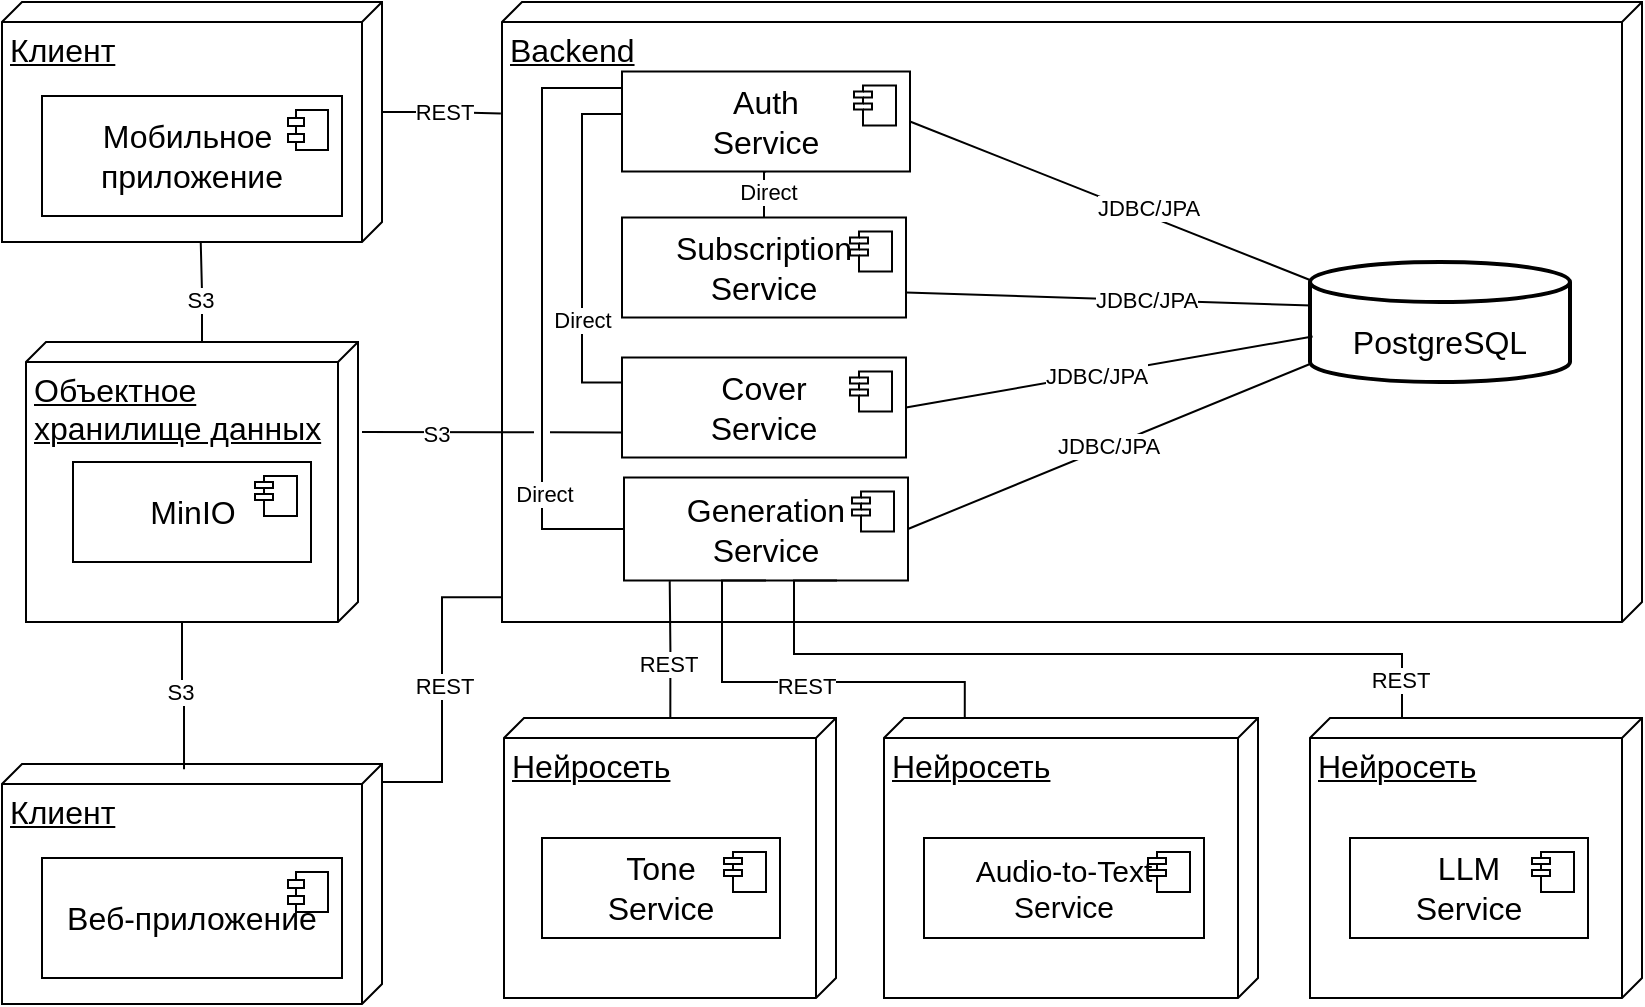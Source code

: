 <mxfile version="26.1.3">
  <diagram name="Страница — 1" id="COlML5Zj0lS9_cHuvuZ6">
    <mxGraphModel dx="2041" dy="658" grid="1" gridSize="10" guides="1" tooltips="1" connect="1" arrows="1" fold="1" page="1" pageScale="1" pageWidth="827" pageHeight="1169" math="0" shadow="0">
      <root>
        <mxCell id="0" />
        <mxCell id="1" parent="0" />
        <mxCell id="iP4qbSGtAkl4iv16UOqa-5" value="&lt;font style=&quot;font-size: 16px;&quot;&gt;Backend&lt;/font&gt;" style="verticalAlign=top;align=left;spacingTop=8;spacingLeft=2;spacingRight=12;shape=cube;size=10;direction=south;fontStyle=4;html=1;whiteSpace=wrap;" parent="1" vertex="1">
          <mxGeometry x="60" y="400" width="570" height="310" as="geometry" />
        </mxCell>
        <mxCell id="iP4qbSGtAkl4iv16UOqa-1" value="&lt;font style=&quot;font-size: 16px;&quot;&gt;Клиент&lt;/font&gt;" style="verticalAlign=top;align=left;spacingTop=8;spacingLeft=2;spacingRight=12;shape=cube;size=10;direction=south;fontStyle=4;html=1;whiteSpace=wrap;" parent="1" vertex="1">
          <mxGeometry x="-190" y="400" width="190" height="120" as="geometry" />
        </mxCell>
        <mxCell id="iP4qbSGtAkl4iv16UOqa-3" value="&lt;font style=&quot;font-size: 16px;&quot;&gt;Клиент&lt;/font&gt;" style="verticalAlign=top;align=left;spacingTop=8;spacingLeft=2;spacingRight=12;shape=cube;size=10;direction=south;fontStyle=4;html=1;whiteSpace=wrap;" parent="1" vertex="1">
          <mxGeometry x="-190" y="781" width="190" height="120" as="geometry" />
        </mxCell>
        <mxCell id="iP4qbSGtAkl4iv16UOqa-7" value="&lt;font style=&quot;font-size: 16px;&quot;&gt;Мобильное&amp;nbsp;&lt;/font&gt;&lt;div&gt;&lt;font style=&quot;font-size: 16px;&quot;&gt;приложение&lt;/font&gt;&lt;br&gt;&lt;/div&gt;" style="html=1;dropTarget=0;whiteSpace=wrap;" parent="1" vertex="1">
          <mxGeometry x="-170" y="447" width="150" height="60" as="geometry" />
        </mxCell>
        <mxCell id="iP4qbSGtAkl4iv16UOqa-8" value="" style="shape=module;jettyWidth=8;jettyHeight=4;" parent="iP4qbSGtAkl4iv16UOqa-7" vertex="1">
          <mxGeometry x="1" width="20" height="20" relative="1" as="geometry">
            <mxPoint x="-27" y="7" as="offset" />
          </mxGeometry>
        </mxCell>
        <mxCell id="iP4qbSGtAkl4iv16UOqa-9" value="&lt;font style=&quot;font-size: 16px;&quot;&gt;Веб-приложение&lt;/font&gt;" style="html=1;dropTarget=0;whiteSpace=wrap;" parent="1" vertex="1">
          <mxGeometry x="-170" y="828" width="150" height="60" as="geometry" />
        </mxCell>
        <mxCell id="iP4qbSGtAkl4iv16UOqa-10" value="" style="shape=module;jettyWidth=8;jettyHeight=4;" parent="iP4qbSGtAkl4iv16UOqa-9" vertex="1">
          <mxGeometry x="1" width="20" height="20" relative="1" as="geometry">
            <mxPoint x="-27" y="7" as="offset" />
          </mxGeometry>
        </mxCell>
        <mxCell id="7cS3-FmnL7YtCNjnJzs7-40" style="edgeStyle=orthogonalEdgeStyle;rounded=0;orthogonalLoop=1;jettySize=auto;html=1;exitX=0;exitY=0.5;exitDx=0;exitDy=0;entryX=0;entryY=0.25;entryDx=0;entryDy=0;endArrow=none;startFill=0;" parent="1" source="iP4qbSGtAkl4iv16UOqa-11" target="iP4qbSGtAkl4iv16UOqa-22" edge="1">
          <mxGeometry relative="1" as="geometry">
            <Array as="points">
              <mxPoint x="100" y="456" />
              <mxPoint x="100" y="590" />
            </Array>
          </mxGeometry>
        </mxCell>
        <mxCell id="7cS3-FmnL7YtCNjnJzs7-44" value="Direct" style="edgeLabel;html=1;align=center;verticalAlign=middle;resizable=0;points=[];" parent="7cS3-FmnL7YtCNjnJzs7-40" vertex="1" connectable="0">
          <mxGeometry x="0.416" relative="1" as="geometry">
            <mxPoint as="offset" />
          </mxGeometry>
        </mxCell>
        <mxCell id="7cS3-FmnL7YtCNjnJzs7-41" style="edgeStyle=orthogonalEdgeStyle;rounded=0;orthogonalLoop=1;jettySize=auto;html=1;exitX=0;exitY=0.25;exitDx=0;exitDy=0;entryX=0;entryY=0.5;entryDx=0;entryDy=0;endArrow=none;startFill=0;" parent="1" source="iP4qbSGtAkl4iv16UOqa-11" target="iP4qbSGtAkl4iv16UOqa-36" edge="1">
          <mxGeometry relative="1" as="geometry">
            <Array as="points">
              <mxPoint x="80" y="443" />
              <mxPoint x="80" y="664" />
            </Array>
          </mxGeometry>
        </mxCell>
        <mxCell id="7cS3-FmnL7YtCNjnJzs7-45" value="Direct" style="edgeLabel;html=1;align=center;verticalAlign=middle;resizable=0;points=[];" parent="7cS3-FmnL7YtCNjnJzs7-41" vertex="1" connectable="0">
          <mxGeometry x="0.521" y="1" relative="1" as="geometry">
            <mxPoint y="14" as="offset" />
          </mxGeometry>
        </mxCell>
        <mxCell id="7cS3-FmnL7YtCNjnJzs7-42" style="edgeStyle=orthogonalEdgeStyle;rounded=0;orthogonalLoop=1;jettySize=auto;html=1;exitX=0.5;exitY=1;exitDx=0;exitDy=0;entryX=0.5;entryY=0;entryDx=0;entryDy=0;endArrow=none;startFill=0;" parent="1" source="iP4qbSGtAkl4iv16UOqa-11" target="iP4qbSGtAkl4iv16UOqa-30" edge="1">
          <mxGeometry relative="1" as="geometry" />
        </mxCell>
        <mxCell id="7cS3-FmnL7YtCNjnJzs7-43" value="Direct" style="edgeLabel;html=1;align=center;verticalAlign=middle;resizable=0;points=[];" parent="7cS3-FmnL7YtCNjnJzs7-42" vertex="1" connectable="0">
          <mxGeometry x="-0.102" y="2" relative="1" as="geometry">
            <mxPoint as="offset" />
          </mxGeometry>
        </mxCell>
        <mxCell id="iP4qbSGtAkl4iv16UOqa-11" value="&lt;div&gt;&lt;font style=&quot;font-size: 16px;&quot;&gt;Auth&lt;br&gt;Service&lt;/font&gt;&lt;/div&gt;" style="html=1;dropTarget=0;whiteSpace=wrap;" parent="1" vertex="1">
          <mxGeometry x="120" y="434.75" width="144" height="50" as="geometry" />
        </mxCell>
        <mxCell id="iP4qbSGtAkl4iv16UOqa-12" value="" style="shape=module;jettyWidth=9;jettyHeight=3;labelBorderColor=default;" parent="iP4qbSGtAkl4iv16UOqa-11" vertex="1">
          <mxGeometry x="1" width="21" height="20" relative="1" as="geometry">
            <mxPoint x="-28" y="7" as="offset" />
          </mxGeometry>
        </mxCell>
        <mxCell id="iP4qbSGtAkl4iv16UOqa-22" value="&lt;div&gt;&lt;font style=&quot;font-size: 16px;&quot;&gt;Cover&lt;br&gt;Service&lt;/font&gt;&lt;/div&gt;" style="html=1;dropTarget=0;whiteSpace=wrap;" parent="1" vertex="1">
          <mxGeometry x="120" y="577.75" width="142" height="50" as="geometry" />
        </mxCell>
        <mxCell id="iP4qbSGtAkl4iv16UOqa-23" value="" style="shape=module;jettyWidth=9;jettyHeight=3;" parent="iP4qbSGtAkl4iv16UOqa-22" vertex="1">
          <mxGeometry x="1" width="21" height="20" relative="1" as="geometry">
            <mxPoint x="-28" y="7" as="offset" />
          </mxGeometry>
        </mxCell>
        <mxCell id="iP4qbSGtAkl4iv16UOqa-30" value="&lt;div&gt;&lt;font style=&quot;font-size: 16px;&quot;&gt;Subscription&lt;br&gt;Service&lt;/font&gt;&lt;/div&gt;" style="html=1;dropTarget=0;whiteSpace=wrap;" parent="1" vertex="1">
          <mxGeometry x="120" y="507.75" width="142" height="50" as="geometry" />
        </mxCell>
        <mxCell id="iP4qbSGtAkl4iv16UOqa-31" value="" style="shape=module;jettyWidth=9;jettyHeight=3;" parent="iP4qbSGtAkl4iv16UOqa-30" vertex="1">
          <mxGeometry x="1" width="21" height="20" relative="1" as="geometry">
            <mxPoint x="-28" y="7" as="offset" />
          </mxGeometry>
        </mxCell>
        <mxCell id="iP4qbSGtAkl4iv16UOqa-36" value="&lt;div&gt;&lt;font style=&quot;font-size: 16px;&quot;&gt;Generation&lt;br&gt;Service&lt;/font&gt;&lt;/div&gt;" style="html=1;dropTarget=0;whiteSpace=wrap;align=center;" parent="1" vertex="1">
          <mxGeometry x="121" y="637.75" width="142" height="51.5" as="geometry" />
        </mxCell>
        <mxCell id="iP4qbSGtAkl4iv16UOqa-37" value="" style="shape=module;jettyWidth=9;jettyHeight=3;" parent="iP4qbSGtAkl4iv16UOqa-36" vertex="1">
          <mxGeometry x="1" width="21" height="20" relative="1" as="geometry">
            <mxPoint x="-28" y="7" as="offset" />
          </mxGeometry>
        </mxCell>
        <mxCell id="7cS3-FmnL7YtCNjnJzs7-7" style="edgeStyle=orthogonalEdgeStyle;rounded=0;orthogonalLoop=1;jettySize=auto;html=1;endArrow=none;startFill=0;entryX=0;entryY=0.75;entryDx=0;entryDy=0;jumpStyle=gap;jumpSize=8;" parent="1" target="iP4qbSGtAkl4iv16UOqa-22" edge="1">
          <mxGeometry relative="1" as="geometry">
            <mxPoint x="-10" y="615" as="sourcePoint" />
            <mxPoint x="60" y="600" as="targetPoint" />
          </mxGeometry>
        </mxCell>
        <mxCell id="7cS3-FmnL7YtCNjnJzs7-8" value="S3" style="edgeLabel;html=1;align=center;verticalAlign=middle;resizable=0;points=[];" parent="7cS3-FmnL7YtCNjnJzs7-7" vertex="1" connectable="0">
          <mxGeometry x="-0.434" relative="1" as="geometry">
            <mxPoint as="offset" />
          </mxGeometry>
        </mxCell>
        <mxCell id="iP4qbSGtAkl4iv16UOqa-44" value="&lt;font style=&quot;font-size: 16px;&quot;&gt;Объектное хранилище данных&lt;/font&gt;" style="verticalAlign=top;align=left;spacingTop=8;spacingLeft=2;spacingRight=12;shape=cube;size=10;direction=south;fontStyle=4;html=1;whiteSpace=wrap;" parent="1" vertex="1">
          <mxGeometry x="-178" y="570" width="166" height="140" as="geometry" />
        </mxCell>
        <mxCell id="iP4qbSGtAkl4iv16UOqa-45" value="&lt;div&gt;&lt;font style=&quot;font-size: 16px;&quot;&gt;MinIO&lt;/font&gt;&lt;/div&gt;" style="html=1;dropTarget=0;whiteSpace=wrap;" parent="1" vertex="1">
          <mxGeometry x="-154.5" y="630" width="119" height="50" as="geometry" />
        </mxCell>
        <mxCell id="iP4qbSGtAkl4iv16UOqa-46" value="" style="shape=module;jettyWidth=9;jettyHeight=3;" parent="iP4qbSGtAkl4iv16UOqa-45" vertex="1">
          <mxGeometry x="1" width="21" height="20" relative="1" as="geometry">
            <mxPoint x="-28" y="7" as="offset" />
          </mxGeometry>
        </mxCell>
        <mxCell id="7cS3-FmnL7YtCNjnJzs7-22" style="edgeStyle=orthogonalEdgeStyle;rounded=0;orthogonalLoop=1;jettySize=auto;html=1;entryX=0.161;entryY=1.006;entryDx=0;entryDy=0;entryPerimeter=0;endArrow=none;startFill=0;exitX=0.003;exitY=0.499;exitDx=0;exitDy=0;exitPerimeter=0;" parent="1" source="iP4qbSGtAkl4iv16UOqa-47" target="iP4qbSGtAkl4iv16UOqa-36" edge="1">
          <mxGeometry relative="1" as="geometry">
            <mxPoint x="144" y="750" as="sourcePoint" />
          </mxGeometry>
        </mxCell>
        <mxCell id="7cS3-FmnL7YtCNjnJzs7-27" value="REST" style="edgeLabel;html=1;align=center;verticalAlign=middle;resizable=0;points=[];" parent="7cS3-FmnL7YtCNjnJzs7-22" vertex="1" connectable="0">
          <mxGeometry x="-0.055" y="1" relative="1" as="geometry">
            <mxPoint y="5" as="offset" />
          </mxGeometry>
        </mxCell>
        <mxCell id="iP4qbSGtAkl4iv16UOqa-47" value="&lt;font style=&quot;font-size: 16px;&quot;&gt;Нейросеть&lt;/font&gt;" style="verticalAlign=top;align=left;spacingTop=8;spacingLeft=2;spacingRight=12;shape=cube;size=10;direction=south;fontStyle=4;html=1;whiteSpace=wrap;" parent="1" vertex="1">
          <mxGeometry x="61" y="758" width="166" height="140" as="geometry" />
        </mxCell>
        <mxCell id="iP4qbSGtAkl4iv16UOqa-49" value="&lt;div&gt;&lt;font style=&quot;font-size: 16px;&quot;&gt;Tone&lt;/font&gt;&lt;/div&gt;&lt;div&gt;&lt;font style=&quot;font-size: 16px;&quot;&gt;Service&lt;/font&gt;&lt;/div&gt;" style="html=1;dropTarget=0;whiteSpace=wrap;" parent="1" vertex="1">
          <mxGeometry x="80" y="818" width="119" height="50" as="geometry" />
        </mxCell>
        <mxCell id="iP4qbSGtAkl4iv16UOqa-50" value="" style="shape=module;jettyWidth=9;jettyHeight=3;" parent="iP4qbSGtAkl4iv16UOqa-49" vertex="1">
          <mxGeometry x="1" width="21" height="20" relative="1" as="geometry">
            <mxPoint x="-28" y="7" as="offset" />
          </mxGeometry>
        </mxCell>
        <mxCell id="7cS3-FmnL7YtCNjnJzs7-23" style="edgeStyle=orthogonalEdgeStyle;rounded=0;orthogonalLoop=1;jettySize=auto;html=1;exitX=0.002;exitY=0.784;exitDx=0;exitDy=0;exitPerimeter=0;entryX=0.5;entryY=1;entryDx=0;entryDy=0;endArrow=none;startFill=0;" parent="1" source="iP4qbSGtAkl4iv16UOqa-51" target="iP4qbSGtAkl4iv16UOqa-36" edge="1">
          <mxGeometry relative="1" as="geometry">
            <Array as="points">
              <mxPoint x="291" y="740" />
              <mxPoint x="170" y="740" />
            </Array>
          </mxGeometry>
        </mxCell>
        <mxCell id="7cS3-FmnL7YtCNjnJzs7-26" value="REST" style="edgeLabel;html=1;align=center;verticalAlign=middle;resizable=0;points=[];" parent="7cS3-FmnL7YtCNjnJzs7-23" vertex="1" connectable="0">
          <mxGeometry x="-0.075" y="2" relative="1" as="geometry">
            <mxPoint as="offset" />
          </mxGeometry>
        </mxCell>
        <mxCell id="iP4qbSGtAkl4iv16UOqa-51" value="&lt;font style=&quot;font-size: 16px;&quot;&gt;Нейросеть&lt;/font&gt;" style="verticalAlign=top;align=left;spacingTop=8;spacingLeft=2;spacingRight=12;shape=cube;size=10;direction=south;fontStyle=4;html=1;whiteSpace=wrap;" parent="1" vertex="1">
          <mxGeometry x="251" y="758" width="187" height="140" as="geometry" />
        </mxCell>
        <mxCell id="iP4qbSGtAkl4iv16UOqa-52" value="&lt;div&gt;&lt;font style=&quot;font-size: 15px;&quot;&gt;Audio-to-Text&lt;/font&gt;&lt;/div&gt;&lt;div&gt;&lt;font style=&quot;font-size: 15px;&quot;&gt;Service&lt;/font&gt;&lt;/div&gt;" style="html=1;dropTarget=0;whiteSpace=wrap;" parent="1" vertex="1">
          <mxGeometry x="271" y="818" width="140" height="50" as="geometry" />
        </mxCell>
        <mxCell id="iP4qbSGtAkl4iv16UOqa-53" value="" style="shape=module;jettyWidth=9;jettyHeight=3;" parent="iP4qbSGtAkl4iv16UOqa-52" vertex="1">
          <mxGeometry x="1" width="21" height="20" relative="1" as="geometry">
            <mxPoint x="-28" y="7" as="offset" />
          </mxGeometry>
        </mxCell>
        <mxCell id="7cS3-FmnL7YtCNjnJzs7-24" style="edgeStyle=orthogonalEdgeStyle;rounded=0;orthogonalLoop=1;jettySize=auto;html=1;exitX=0;exitY=0;exitDx=0;exitDy=78;exitPerimeter=0;entryX=0.75;entryY=1;entryDx=0;entryDy=0;endArrow=none;startFill=0;" parent="1" source="iP4qbSGtAkl4iv16UOqa-54" target="iP4qbSGtAkl4iv16UOqa-36" edge="1">
          <mxGeometry relative="1" as="geometry">
            <Array as="points">
              <mxPoint x="510" y="758" />
              <mxPoint x="510" y="726" />
              <mxPoint x="206" y="726" />
            </Array>
          </mxGeometry>
        </mxCell>
        <mxCell id="7cS3-FmnL7YtCNjnJzs7-25" value="REST" style="edgeLabel;html=1;align=center;verticalAlign=middle;resizable=0;points=[];" parent="7cS3-FmnL7YtCNjnJzs7-24" vertex="1" connectable="0">
          <mxGeometry x="-0.71" y="1" relative="1" as="geometry">
            <mxPoint y="2" as="offset" />
          </mxGeometry>
        </mxCell>
        <mxCell id="iP4qbSGtAkl4iv16UOqa-54" value="&lt;font style=&quot;font-size: 16px;&quot;&gt;Нейросеть&lt;/font&gt;" style="verticalAlign=top;align=left;spacingTop=8;spacingLeft=2;spacingRight=12;shape=cube;size=10;direction=south;fontStyle=4;html=1;whiteSpace=wrap;" parent="1" vertex="1">
          <mxGeometry x="464" y="758" width="166" height="140" as="geometry" />
        </mxCell>
        <mxCell id="iP4qbSGtAkl4iv16UOqa-55" value="&lt;div&gt;&lt;font style=&quot;font-size: 16px;&quot;&gt;LLM&lt;/font&gt;&lt;/div&gt;&lt;div&gt;&lt;font style=&quot;font-size: 16px;&quot;&gt;Service&lt;/font&gt;&lt;/div&gt;" style="html=1;dropTarget=0;whiteSpace=wrap;" parent="1" vertex="1">
          <mxGeometry x="484" y="818" width="119" height="50" as="geometry" />
        </mxCell>
        <mxCell id="iP4qbSGtAkl4iv16UOqa-56" value="" style="shape=module;jettyWidth=9;jettyHeight=3;" parent="iP4qbSGtAkl4iv16UOqa-55" vertex="1">
          <mxGeometry x="1" width="21" height="20" relative="1" as="geometry">
            <mxPoint x="-28" y="7" as="offset" />
          </mxGeometry>
        </mxCell>
        <mxCell id="iP4qbSGtAkl4iv16UOqa-71" style="edgeStyle=orthogonalEdgeStyle;rounded=0;orthogonalLoop=1;jettySize=auto;html=1;exitX=0;exitY=0;exitDx=55;exitDy=0;exitPerimeter=0;entryX=0.18;entryY=1.001;entryDx=0;entryDy=0;entryPerimeter=0;endArrow=none;startFill=0;" parent="1" source="iP4qbSGtAkl4iv16UOqa-1" target="iP4qbSGtAkl4iv16UOqa-5" edge="1">
          <mxGeometry relative="1" as="geometry" />
        </mxCell>
        <mxCell id="iP4qbSGtAkl4iv16UOqa-73" value="REST" style="edgeLabel;html=1;align=center;verticalAlign=middle;resizable=0;points=[];" parent="iP4qbSGtAkl4iv16UOqa-71" vertex="1" connectable="0">
          <mxGeometry x="-0.125" y="2" relative="1" as="geometry">
            <mxPoint x="4" y="2" as="offset" />
          </mxGeometry>
        </mxCell>
        <mxCell id="iP4qbSGtAkl4iv16UOqa-75" style="edgeStyle=orthogonalEdgeStyle;rounded=0;orthogonalLoop=1;jettySize=auto;html=1;exitX=0;exitY=0;exitDx=140;exitDy=88;exitPerimeter=0;entryX=0.022;entryY=0.521;entryDx=0;entryDy=0;entryPerimeter=0;endArrow=none;startFill=0;" parent="1" source="iP4qbSGtAkl4iv16UOqa-44" target="iP4qbSGtAkl4iv16UOqa-3" edge="1">
          <mxGeometry relative="1" as="geometry" />
        </mxCell>
        <mxCell id="iP4qbSGtAkl4iv16UOqa-81" value="S3" style="edgeLabel;html=1;align=center;verticalAlign=middle;resizable=0;points=[];" parent="iP4qbSGtAkl4iv16UOqa-75" vertex="1" connectable="0">
          <mxGeometry x="-0.079" y="-1" relative="1" as="geometry">
            <mxPoint as="offset" />
          </mxGeometry>
        </mxCell>
        <mxCell id="iP4qbSGtAkl4iv16UOqa-76" style="edgeStyle=orthogonalEdgeStyle;rounded=0;orthogonalLoop=1;jettySize=auto;html=1;exitX=0;exitY=0;exitDx=0;exitDy=78;exitPerimeter=0;entryX=1.001;entryY=0.477;entryDx=0;entryDy=0;entryPerimeter=0;endArrow=none;startFill=0;" parent="1" source="iP4qbSGtAkl4iv16UOqa-44" target="iP4qbSGtAkl4iv16UOqa-1" edge="1">
          <mxGeometry relative="1" as="geometry" />
        </mxCell>
        <mxCell id="iP4qbSGtAkl4iv16UOqa-80" value="S3" style="edgeLabel;html=1;align=center;verticalAlign=middle;resizable=0;points=[];" parent="iP4qbSGtAkl4iv16UOqa-76" vertex="1" connectable="0">
          <mxGeometry x="-0.147" y="1" relative="1" as="geometry">
            <mxPoint as="offset" />
          </mxGeometry>
        </mxCell>
        <mxCell id="7cS3-FmnL7YtCNjnJzs7-12" value="&lt;div&gt;&lt;font style=&quot;font-size: 16px;&quot;&gt;&lt;br&gt;&lt;/font&gt;&lt;/div&gt;&lt;div&gt;&lt;font style=&quot;font-size: 16px;&quot;&gt;PostgreSQL&lt;/font&gt;&lt;/div&gt;" style="strokeWidth=2;html=1;shape=mxgraph.flowchart.database;whiteSpace=wrap;" parent="1" vertex="1">
          <mxGeometry x="464" y="530" width="130" height="60" as="geometry" />
        </mxCell>
        <mxCell id="7cS3-FmnL7YtCNjnJzs7-28" style="edgeStyle=orthogonalEdgeStyle;rounded=0;orthogonalLoop=1;jettySize=auto;html=1;exitX=0;exitY=0;exitDx=0;exitDy=0;exitPerimeter=0;entryX=0.96;entryY=1;entryDx=0;entryDy=0;entryPerimeter=0;endArrow=none;startFill=0;" parent="1" source="iP4qbSGtAkl4iv16UOqa-3" target="iP4qbSGtAkl4iv16UOqa-5" edge="1">
          <mxGeometry relative="1" as="geometry">
            <Array as="points">
              <mxPoint y="790" />
              <mxPoint x="30" y="790" />
              <mxPoint x="30" y="698" />
            </Array>
          </mxGeometry>
        </mxCell>
        <mxCell id="7cS3-FmnL7YtCNjnJzs7-29" value="REST" style="edgeLabel;html=1;align=center;verticalAlign=middle;resizable=0;points=[];" parent="7cS3-FmnL7YtCNjnJzs7-28" vertex="1" connectable="0">
          <mxGeometry x="0.082" y="-1" relative="1" as="geometry">
            <mxPoint as="offset" />
          </mxGeometry>
        </mxCell>
        <mxCell id="7cS3-FmnL7YtCNjnJzs7-31" style="rounded=0;orthogonalLoop=1;jettySize=auto;html=1;exitX=1;exitY=0.75;exitDx=0;exitDy=0;entryX=0.006;entryY=0.363;entryDx=0;entryDy=0;entryPerimeter=0;endArrow=none;startFill=0;" parent="1" source="iP4qbSGtAkl4iv16UOqa-30" target="7cS3-FmnL7YtCNjnJzs7-12" edge="1">
          <mxGeometry relative="1" as="geometry" />
        </mxCell>
        <mxCell id="7cS3-FmnL7YtCNjnJzs7-36" value="JDBC/JPA" style="edgeLabel;html=1;align=center;verticalAlign=middle;resizable=0;points=[];" parent="7cS3-FmnL7YtCNjnJzs7-31" vertex="1" connectable="0">
          <mxGeometry x="-0.063" relative="1" as="geometry">
            <mxPoint x="25" as="offset" />
          </mxGeometry>
        </mxCell>
        <mxCell id="7cS3-FmnL7YtCNjnJzs7-32" style="rounded=0;orthogonalLoop=1;jettySize=auto;html=1;exitX=1;exitY=0.5;exitDx=0;exitDy=0;entryX=0.01;entryY=0.621;entryDx=0;entryDy=0;entryPerimeter=0;endArrow=none;startFill=0;" parent="1" source="iP4qbSGtAkl4iv16UOqa-22" target="7cS3-FmnL7YtCNjnJzs7-12" edge="1">
          <mxGeometry relative="1" as="geometry" />
        </mxCell>
        <mxCell id="7cS3-FmnL7YtCNjnJzs7-37" value="JDBC/JPA" style="edgeLabel;html=1;align=center;verticalAlign=middle;resizable=0;points=[];" parent="7cS3-FmnL7YtCNjnJzs7-32" vertex="1" connectable="0">
          <mxGeometry x="-0.147" y="-2" relative="1" as="geometry">
            <mxPoint x="8" y="-3" as="offset" />
          </mxGeometry>
        </mxCell>
        <mxCell id="7cS3-FmnL7YtCNjnJzs7-33" value="JDBC/JPA" style="rounded=0;orthogonalLoop=1;jettySize=auto;html=1;exitX=1;exitY=0.5;exitDx=0;exitDy=0;entryX=0;entryY=0.85;entryDx=0;entryDy=0;entryPerimeter=0;endArrow=none;startFill=0;" parent="1" source="iP4qbSGtAkl4iv16UOqa-36" target="7cS3-FmnL7YtCNjnJzs7-12" edge="1">
          <mxGeometry relative="1" as="geometry" />
        </mxCell>
        <mxCell id="7cS3-FmnL7YtCNjnJzs7-34" style="rounded=0;orthogonalLoop=1;jettySize=auto;html=1;exitX=1;exitY=0.5;exitDx=0;exitDy=0;entryX=0;entryY=0.15;entryDx=0;entryDy=0;entryPerimeter=0;endArrow=none;startFill=0;" parent="1" source="iP4qbSGtAkl4iv16UOqa-11" target="7cS3-FmnL7YtCNjnJzs7-12" edge="1">
          <mxGeometry relative="1" as="geometry" />
        </mxCell>
        <mxCell id="7cS3-FmnL7YtCNjnJzs7-35" value="JDBC/JPA" style="edgeLabel;html=1;align=center;verticalAlign=middle;resizable=0;points=[];" parent="7cS3-FmnL7YtCNjnJzs7-34" vertex="1" connectable="0">
          <mxGeometry x="-0.2" y="2" relative="1" as="geometry">
            <mxPoint x="38" y="13" as="offset" />
          </mxGeometry>
        </mxCell>
      </root>
    </mxGraphModel>
  </diagram>
</mxfile>
